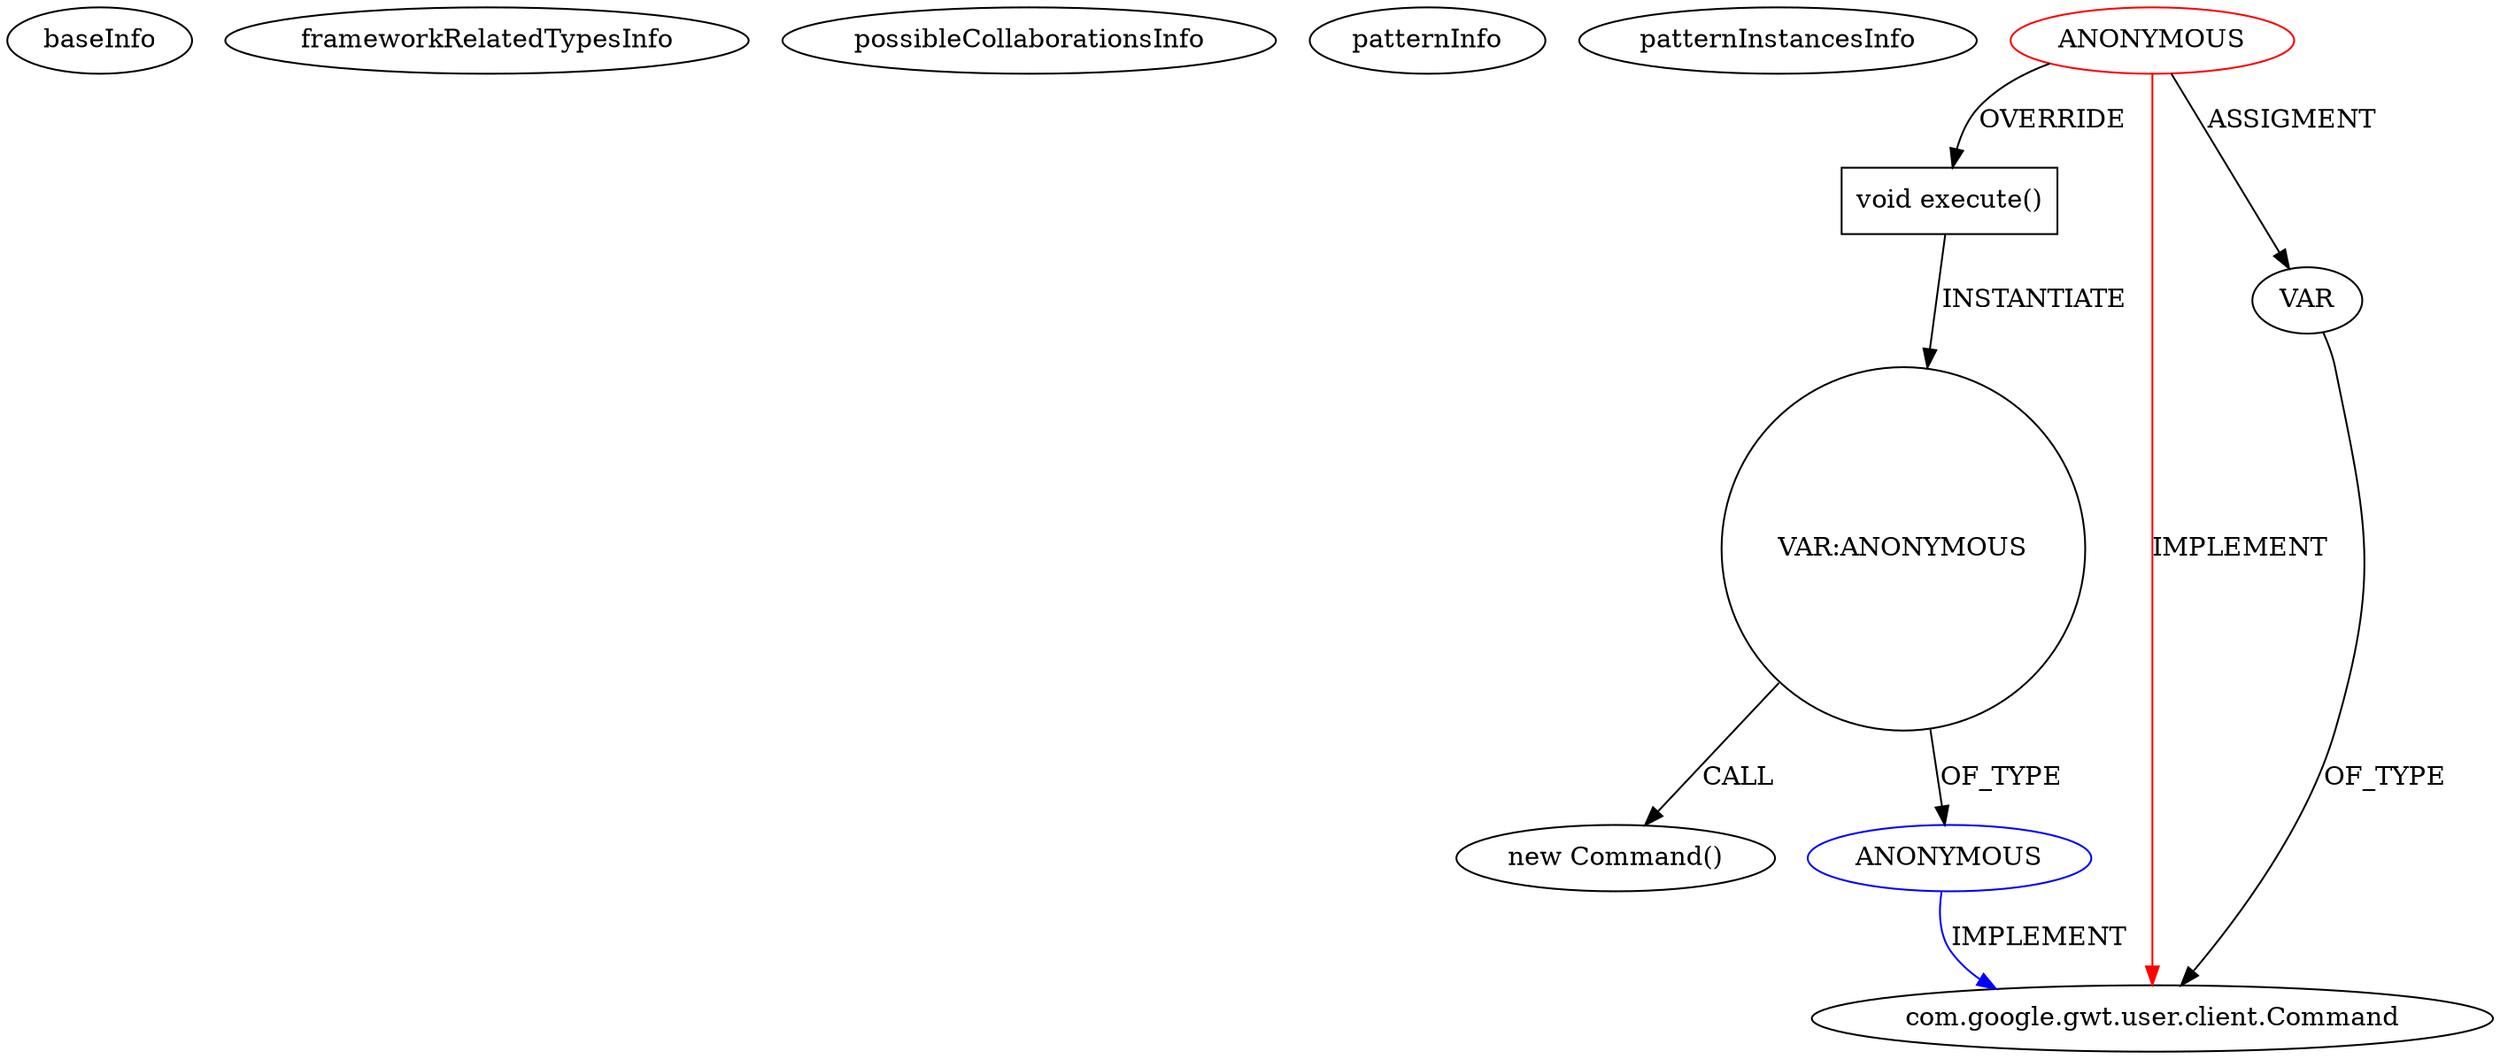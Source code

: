 digraph {
baseInfo[graphId=357,category="pattern",isAnonymous=true,possibleRelation=true]
frameworkRelatedTypesInfo[0="com.google.gwt.user.client.Command"]
possibleCollaborationsInfo[0="357~INSTANTIATION-OVERRIDING_METHOD_DECLARATION-~com.google.gwt.user.client.Command ~com.google.gwt.user.client.Command ~true~true"]
patternInfo[frequency=2.0,patternRootClient=0]
patternInstancesInfo[0="nextinterfaces-next~/nextinterfaces-next/next-master/src/next/i/controller/XController.java~void swapToReverse_(next.i.controller.XController,com.google.gwt.user.client.Command)~4161",1="nextinterfaces-next~/nextinterfaces-next/next-master/src/next/i/controller/XController.java~void swapTo_(next.i.controller.XController,com.google.gwt.user.client.Command)~4159"]
5[label="new Command()",vertexType="CONSTRUCTOR_CALL",isFrameworkType=false]
6[label="VAR:ANONYMOUS",vertexType="VARIABLE_EXPRESION",isFrameworkType=false,shape=circle]
4[label="void execute()",vertexType="OVERRIDING_METHOD_DECLARATION",isFrameworkType=false,shape=box]
7[label="ANONYMOUS",vertexType="REFERENCE_ANONYMOUS_DECLARATION",isFrameworkType=false,color=blue]
0[label="ANONYMOUS",vertexType="ROOT_ANONYMOUS_DECLARATION",isFrameworkType=false,color=red]
1[label="com.google.gwt.user.client.Command",vertexType="FRAMEWORK_INTERFACE_TYPE",isFrameworkType=false]
2[label="VAR",vertexType="OUTSIDE_VARIABLE_EXPRESION",isFrameworkType=false]
4->6[label="INSTANTIATE"]
0->4[label="OVERRIDE"]
7->1[label="IMPLEMENT",color=blue]
0->2[label="ASSIGMENT"]
6->7[label="OF_TYPE"]
2->1[label="OF_TYPE"]
6->5[label="CALL"]
0->1[label="IMPLEMENT",color=red]
}
